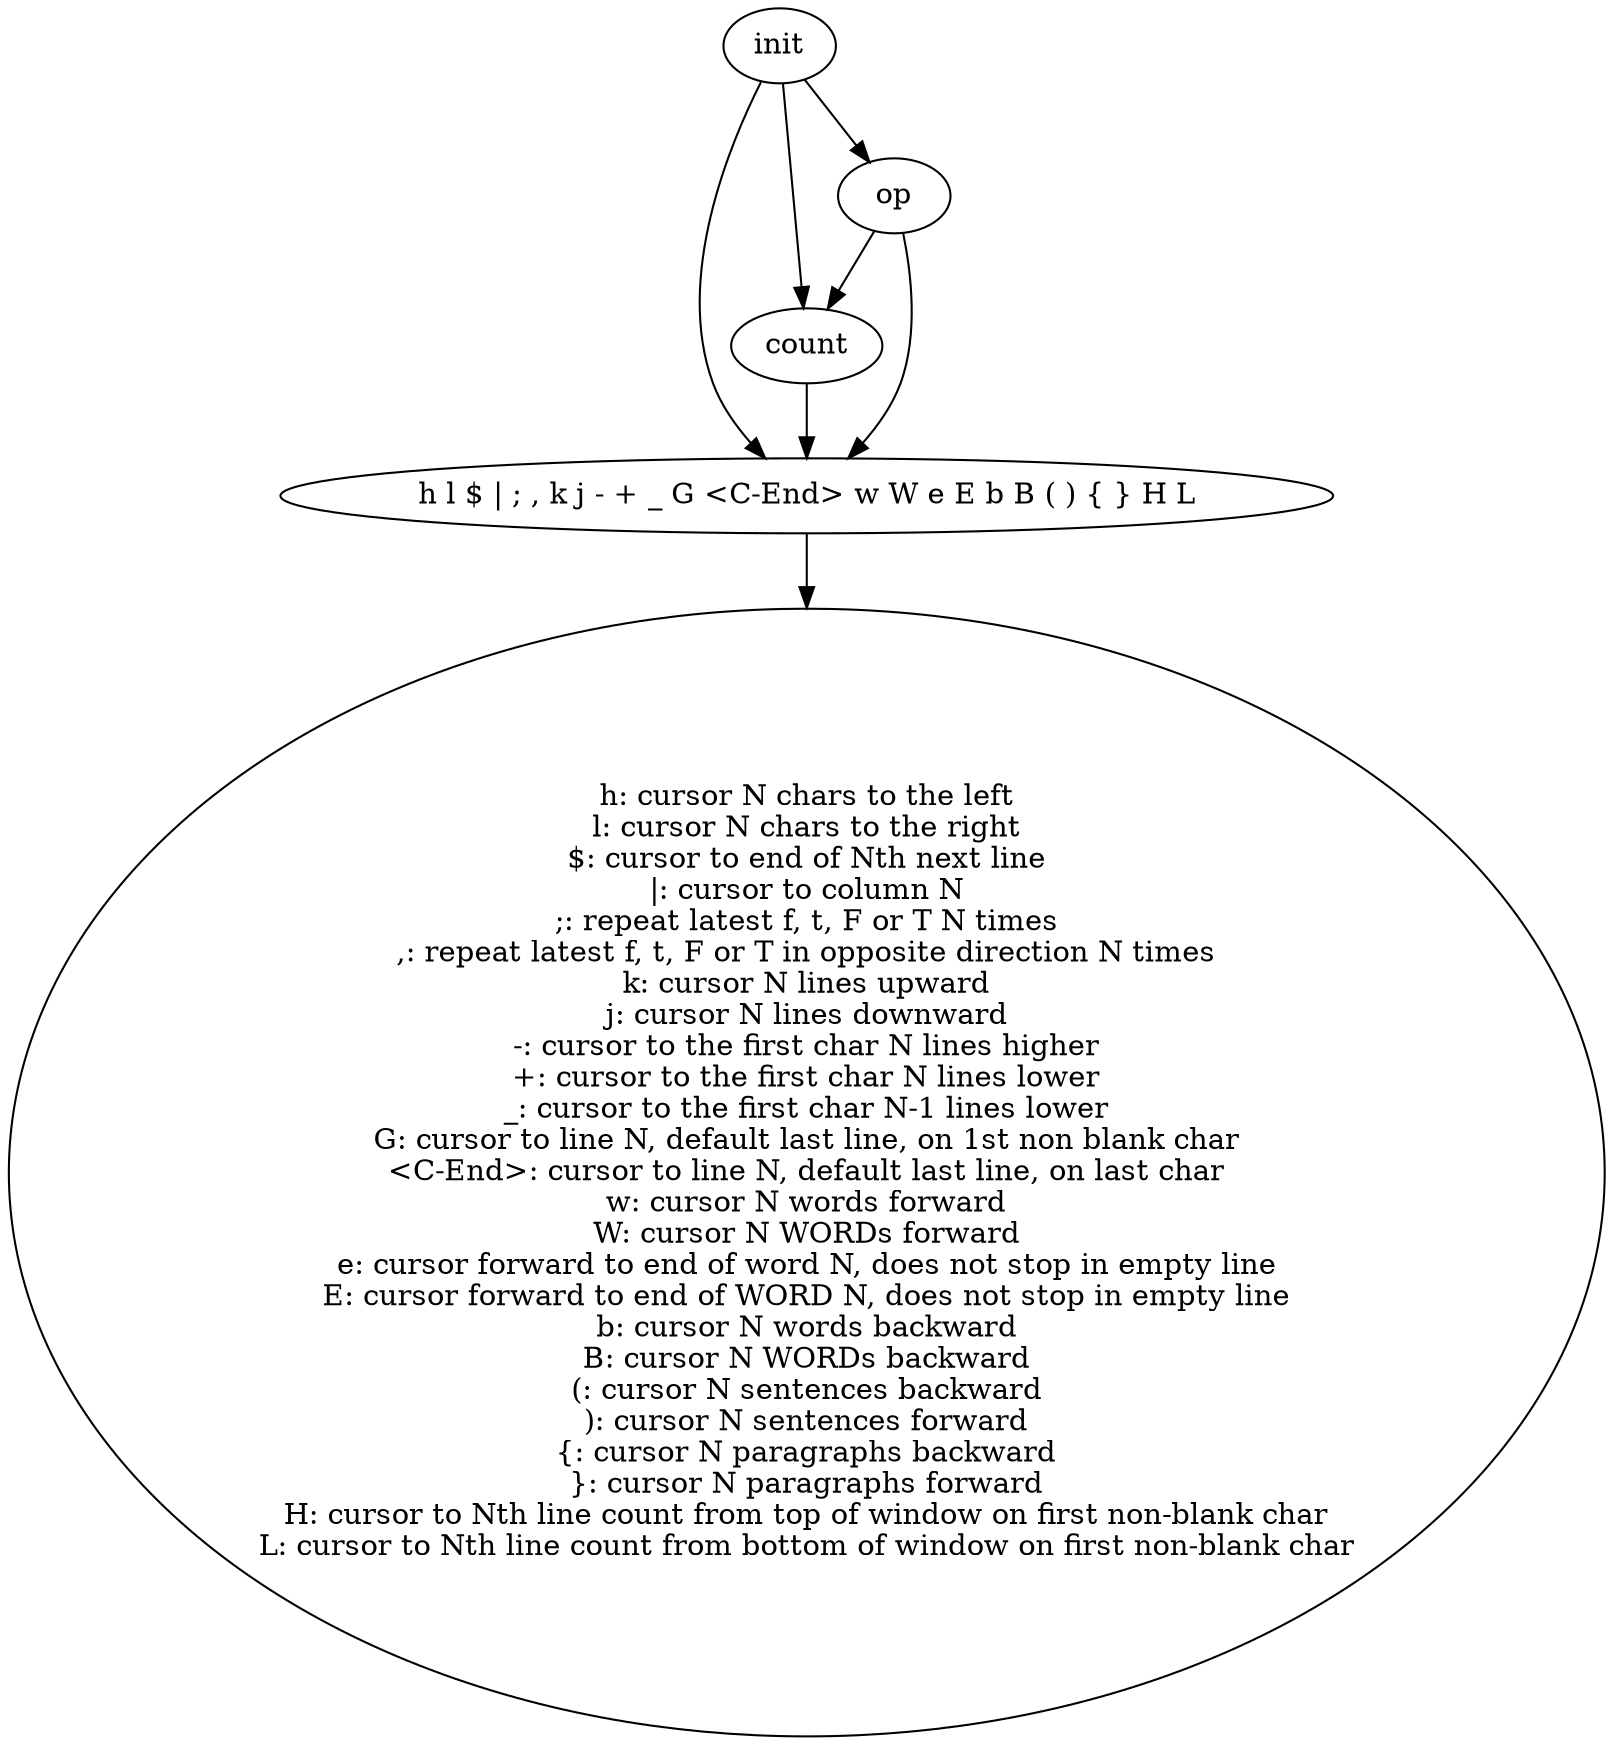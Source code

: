 digraph g
{

  /* list of nodes */
  "command" [label="h: cursor N chars to the left\nl: cursor N chars to the right\n$: cursor to end of Nth next line\n|: cursor to column N\n;: repeat latest f, t, F or T N times\n,: repeat latest f, t, F or T in opposite direction N times\nk: cursor N lines upward\nj: cursor N lines downward\n-: cursor to the first char N lines higher\n+: cursor to the first char N lines lower\n_: cursor to the first char N-1 lines lower\nG: cursor to line N, default last line, on 1st non blank char\n<C-End>: cursor to line N, default last line, on last char\nw: cursor N words forward\nW: cursor N WORDs forward\ne: cursor forward to end of word N, does not stop in empty line\nE: cursor forward to end of WORD N, does not stop in empty line\nb: cursor N words backward\nB: cursor N WORDs backward\n(: cursor N sentences backward\n): cursor N sentences forward\n{: cursor N paragraphs backward\n}: cursor N paragraphs forward\nH: cursor to Nth line count from top of window on first non-blank char\nL: cursor to Nth line count from bottom of window on first non-blank char"];
  "count" [label="count"];
  "init" [label="init"];
  "key1" [label="h l $ | ; , k j - + _ G <C-End> w W e E b B ( ) { } H L"];
  "op" [label="op"];

  /* list of edges */
  "count" -> "key1";
  "init" -> "count";
  "init" -> "key1";
  "init" -> "op";
  "key1" -> "command";
  "op" -> "count";
  "op" -> "key1";
}
